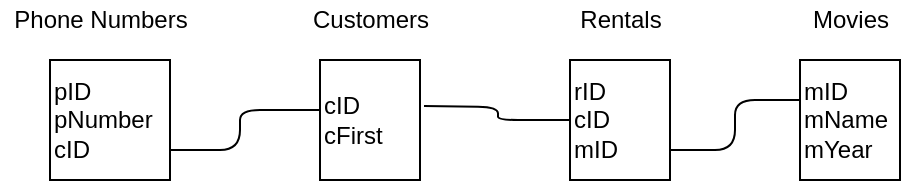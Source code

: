 <mxfile version="13.6.2" type="device"><diagram id="jPdiHKufkh0fXftHBuyA" name="Page-1"><mxGraphModel dx="230" dy="374" grid="1" gridSize="10" guides="1" tooltips="1" connect="1" arrows="1" fold="1" page="1" pageScale="1" pageWidth="850" pageHeight="1100" math="0" shadow="0"><root><mxCell id="0"/><mxCell id="1" parent="0"/><mxCell id="z2XyD5GWGCl43VDeiVfh-63" value="cID&lt;br&gt;cFirst&lt;br&gt;" style="rounded=0;whiteSpace=wrap;html=1;align=left;" vertex="1" parent="1"><mxGeometry x="370" y="360" width="50" height="60" as="geometry"/></mxCell><mxCell id="z2XyD5GWGCl43VDeiVfh-64" value="Customers" style="text;html=1;align=center;verticalAlign=middle;resizable=0;points=[];autosize=1;" vertex="1" parent="1"><mxGeometry x="360" y="330" width="70" height="20" as="geometry"/></mxCell><mxCell id="z2XyD5GWGCl43VDeiVfh-65" value="rID&lt;br&gt;cID&lt;br&gt;mID" style="rounded=0;whiteSpace=wrap;html=1;align=left;" vertex="1" parent="1"><mxGeometry x="495" y="360" width="50" height="60" as="geometry"/></mxCell><mxCell id="z2XyD5GWGCl43VDeiVfh-66" value="Rentals" style="text;html=1;align=center;verticalAlign=middle;resizable=0;points=[];autosize=1;" vertex="1" parent="1"><mxGeometry x="490" y="330" width="60" height="20" as="geometry"/></mxCell><mxCell id="z2XyD5GWGCl43VDeiVfh-68" value="mID&lt;br&gt;mName&lt;br&gt;mYear" style="rounded=0;whiteSpace=wrap;html=1;align=left;" vertex="1" parent="1"><mxGeometry x="610" y="360" width="50" height="60" as="geometry"/></mxCell><mxCell id="z2XyD5GWGCl43VDeiVfh-69" value="Movies" style="text;html=1;align=center;verticalAlign=middle;resizable=0;points=[];autosize=1;" vertex="1" parent="1"><mxGeometry x="610" y="330" width="50" height="20" as="geometry"/></mxCell><mxCell id="z2XyD5GWGCl43VDeiVfh-70" value="pID&lt;br&gt;pNumber&lt;br&gt;cID" style="rounded=0;whiteSpace=wrap;html=1;align=left;" vertex="1" parent="1"><mxGeometry x="235" y="360" width="60" height="60" as="geometry"/></mxCell><mxCell id="z2XyD5GWGCl43VDeiVfh-71" value="Phone Numbers" style="text;html=1;align=center;verticalAlign=middle;resizable=0;points=[];autosize=1;" vertex="1" parent="1"><mxGeometry x="210" y="330" width="100" height="20" as="geometry"/></mxCell><mxCell id="z2XyD5GWGCl43VDeiVfh-74" value="" style="endArrow=none;html=1;edgeStyle=elbowEdgeStyle;entryX=0;entryY=0.417;entryDx=0;entryDy=0;entryPerimeter=0;exitX=1;exitY=0.75;exitDx=0;exitDy=0;" edge="1" parent="1" source="z2XyD5GWGCl43VDeiVfh-70" target="z2XyD5GWGCl43VDeiVfh-63"><mxGeometry width="50" height="50" relative="1" as="geometry"><mxPoint x="295" y="410" as="sourcePoint"/><mxPoint x="360" y="380" as="targetPoint"/><Array as="points"><mxPoint x="330" y="400"/></Array></mxGeometry></mxCell><mxCell id="z2XyD5GWGCl43VDeiVfh-78" value="" style="endArrow=none;html=1;entryX=0;entryY=0.333;entryDx=0;entryDy=0;entryPerimeter=0;exitX=1;exitY=0.75;exitDx=0;exitDy=0;edgeStyle=elbowEdgeStyle;" edge="1" parent="1" source="z2XyD5GWGCl43VDeiVfh-65" target="z2XyD5GWGCl43VDeiVfh-68"><mxGeometry width="50" height="50" relative="1" as="geometry"><mxPoint x="550" y="400" as="sourcePoint"/><mxPoint x="595" y="360" as="targetPoint"/></mxGeometry></mxCell><mxCell id="z2XyD5GWGCl43VDeiVfh-79" value="" style="endArrow=none;html=1;entryX=0;entryY=0.5;entryDx=0;entryDy=0;edgeStyle=orthogonalEdgeStyle;" edge="1" parent="1" target="z2XyD5GWGCl43VDeiVfh-65"><mxGeometry width="50" height="50" relative="1" as="geometry"><mxPoint x="422" y="383" as="sourcePoint"/><mxPoint x="490" y="380" as="targetPoint"/></mxGeometry></mxCell><mxCell id="z2XyD5GWGCl43VDeiVfh-80" value="" style="shape=image;html=1;verticalAlign=top;verticalLabelPosition=bottom;labelBackgroundColor=#ffffff;imageAspect=0;aspect=fixed;image=https://cdn4.iconfinder.com/data/icons/ionicons/512/icon-ios7-infinite-128.png;align=left;" vertex="1" parent="1"><mxGeometry x="300" y="390" width="18" height="18" as="geometry"/></mxCell><mxCell id="z2XyD5GWGCl43VDeiVfh-81" value="" style="shape=image;html=1;verticalAlign=top;verticalLabelPosition=bottom;labelBackgroundColor=#ffffff;imageAspect=0;aspect=fixed;image=https://cdn4.iconfinder.com/data/icons/ionicons/512/icon-ios7-infinite-128.png;align=left;" vertex="1" parent="1"><mxGeometry x="430" y="370" width="18" height="18" as="geometry"/></mxCell></root></mxGraphModel></diagram></mxfile>